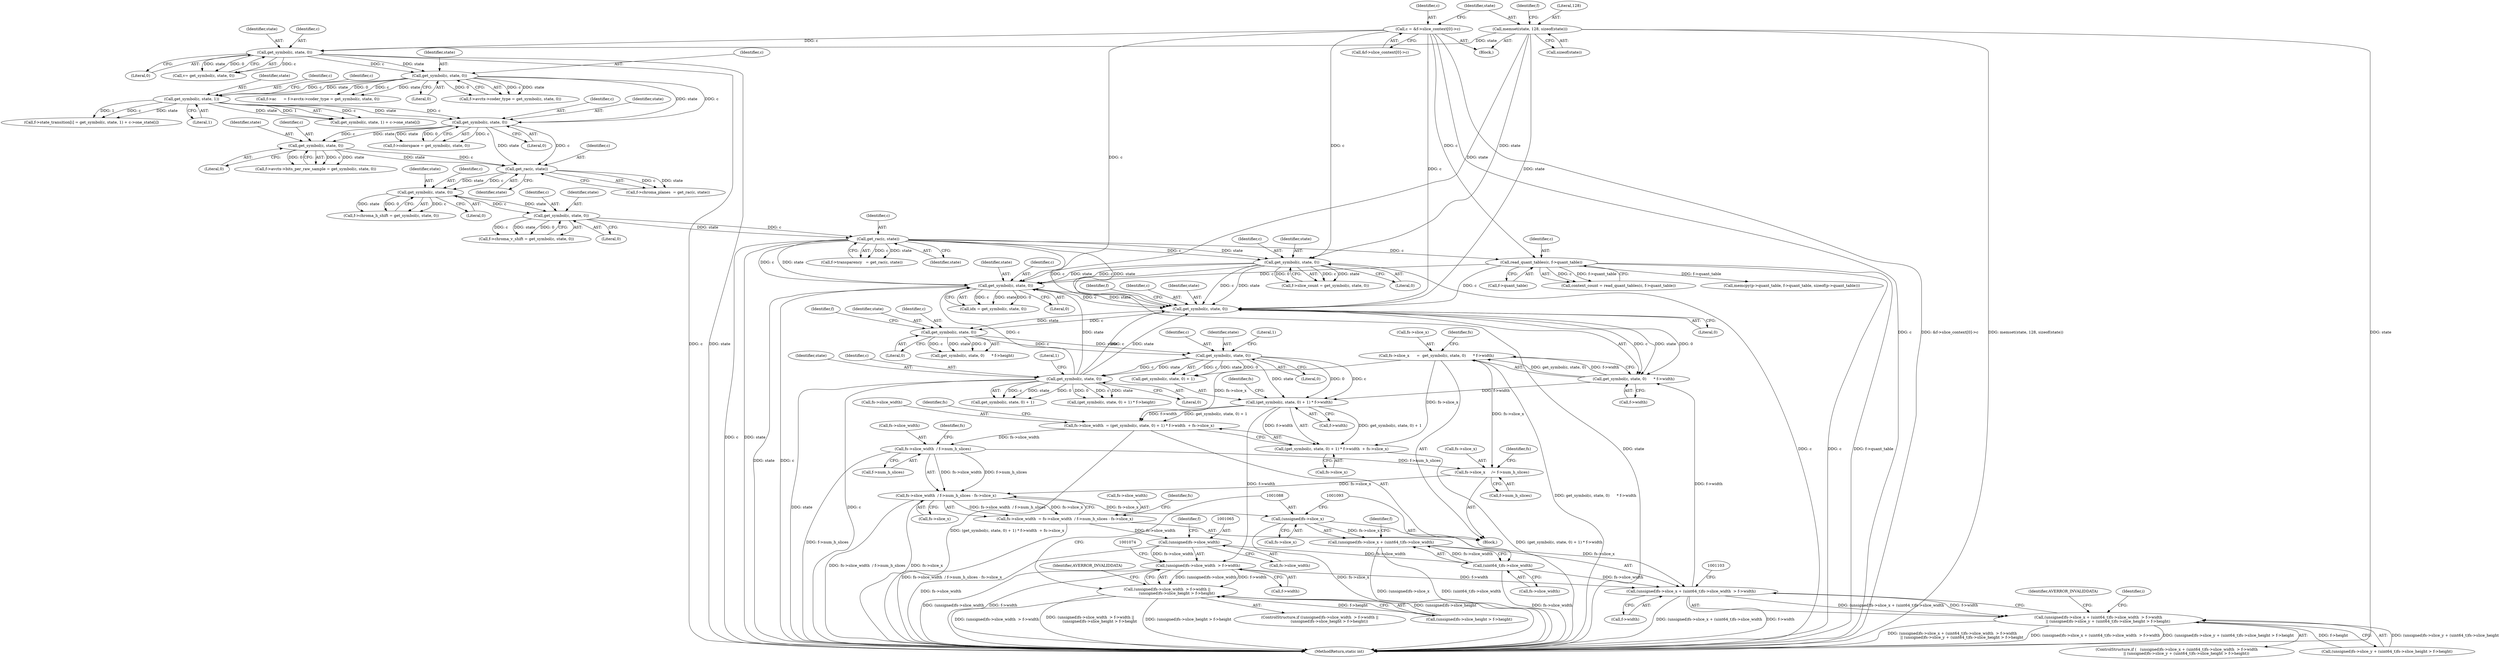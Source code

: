 digraph "1_FFmpeg_547d690d676064069d44703a1917e0dab7e33445@pointer" {
"1000957" [label="(Call,fs->slice_x      =  get_symbol(c, state, 0)      * f->width)"];
"1000961" [label="(Call,get_symbol(c, state, 0)      * f->width)"];
"1000962" [label="(Call,get_symbol(c, state, 0))"];
"1001147" [label="(Call,get_symbol(c, state, 0))"];
"1001006" [label="(Call,get_symbol(c, state, 0))"];
"1000988" [label="(Call,get_symbol(c, state, 0))"];
"1000974" [label="(Call,get_symbol(c, state, 0))"];
"1000113" [label="(Call,c = &f->slice_context[0]->c)"];
"1000814" [label="(Call,get_symbol(c, state, 0))"];
"1000258" [label="(Call,get_rac(c, state))"];
"1000250" [label="(Call,get_symbol(c, state, 0))"];
"1000242" [label="(Call,get_symbol(c, state, 0))"];
"1000235" [label="(Call,get_rac(c, state))"];
"1000227" [label="(Call,get_symbol(c, state, 0))"];
"1000211" [label="(Call,get_symbol(c, state, 0))"];
"1000171" [label="(Call,get_symbol(c, state, 0))"];
"1000138" [label="(Call,get_symbol(c, state, 0))"];
"1000123" [label="(Call,memset(state, 128, sizeof(state)))"];
"1000198" [label="(Call,get_symbol(c, state, 1))"];
"1000784" [label="(Call,read_quant_tables(c, f->quant_table))"];
"1001085" [label="(Call,(unsigned)fs->slice_x + (uint64_t)fs->slice_width  > f->width)"];
"1001087" [label="(Call,(unsigned)fs->slice_x)"];
"1001035" [label="(Call,fs->slice_width  / f->num_h_slices - fs->slice_x)"];
"1001036" [label="(Call,fs->slice_width  / f->num_h_slices)"];
"1000981" [label="(Call,fs->slice_width  = (get_symbol(c, state, 0) + 1) * f->width  + fs->slice_x)"];
"1000986" [label="(Call,(get_symbol(c, state, 0) + 1) * f->width)"];
"1000957" [label="(Call,fs->slice_x      =  get_symbol(c, state, 0)      * f->width)"];
"1001017" [label="(Call,fs->slice_x     /= f->num_h_slices)"];
"1001092" [label="(Call,(uint64_t)fs->slice_width)"];
"1001064" [label="(Call,(unsigned)fs->slice_width)"];
"1001031" [label="(Call,fs->slice_width  = fs->slice_width  / f->num_h_slices - fs->slice_x)"];
"1001063" [label="(Call,(unsigned)fs->slice_width  > f->width)"];
"1001062" [label="(Call,(unsigned)fs->slice_width  > f->width ||\n                (unsigned)fs->slice_height > f->height)"];
"1000985" [label="(Call,(get_symbol(c, state, 0) + 1) * f->width  + fs->slice_x)"];
"1001084" [label="(Call,(unsigned)fs->slice_x + (uint64_t)fs->slice_width  > f->width\n                || (unsigned)fs->slice_y + (uint64_t)fs->slice_height > f->height)"];
"1001086" [label="(Call,(unsigned)fs->slice_x + (uint64_t)fs->slice_width)"];
"1001008" [label="(Identifier,state)"];
"1000990" [label="(Identifier,state)"];
"1001063" [label="(Call,(unsigned)fs->slice_width  > f->width)"];
"1000243" [label="(Identifier,c)"];
"1000254" [label="(Call,f->transparency   = get_rac(c, state))"];
"1000810" [label="(Call,f->slice_count = get_symbol(c, state, 0))"];
"1000231" [label="(Call,f->chroma_planes  = get_rac(c, state))"];
"1000229" [label="(Identifier,state)"];
"1001017" [label="(Call,fs->slice_x     /= f->num_h_slices)"];
"1000114" [label="(Identifier,c)"];
"1000200" [label="(Identifier,state)"];
"1000971" [label="(Identifier,fs)"];
"1001062" [label="(Call,(unsigned)fs->slice_width  > f->width ||\n                (unsigned)fs->slice_height > f->height)"];
"1001092" [label="(Call,(uint64_t)fs->slice_width)"];
"1000207" [label="(Call,f->colorspace = get_symbol(c, state, 0))"];
"1001089" [label="(Call,fs->slice_x)"];
"1001005" [label="(Call,get_symbol(c, state, 0) + 1)"];
"1001004" [label="(Call,(get_symbol(c, state, 0) + 1) * f->height)"];
"1001037" [label="(Call,fs->slice_width)"];
"1001040" [label="(Call,f->num_h_slices)"];
"1001043" [label="(Call,fs->slice_x)"];
"1000966" [label="(Call,f->width)"];
"1000171" [label="(Call,get_symbol(c, state, 0))"];
"1000963" [label="(Identifier,c)"];
"1000964" [label="(Identifier,state)"];
"1000814" [label="(Call,get_symbol(c, state, 0))"];
"1000199" [label="(Identifier,c)"];
"1000246" [label="(Call,f->chroma_v_shift = get_symbol(c, state, 0))"];
"1000212" [label="(Identifier,c)"];
"1000987" [label="(Call,get_symbol(c, state, 0) + 1)"];
"1001116" [label="(Identifier,AVERROR_INVALIDDATA)"];
"1000958" [label="(Call,fs->slice_x)"];
"1000123" [label="(Call,memset(state, 128, sizeof(state)))"];
"1000973" [label="(Call,get_symbol(c, state, 0)      * f->height)"];
"1000161" [label="(Call,f->ac      = f->avctx->coder_type = get_symbol(c, state, 0))"];
"1000228" [label="(Identifier,c)"];
"1001241" [label="(MethodReturn,static int)"];
"1001149" [label="(Identifier,state)"];
"1000259" [label="(Identifier,c)"];
"1000124" [label="(Identifier,state)"];
"1000997" [label="(Identifier,fs)"];
"1001082" [label="(Identifier,AVERROR_INVALIDDATA)"];
"1000242" [label="(Call,get_symbol(c, state, 0))"];
"1000230" [label="(Literal,0)"];
"1000957" [label="(Call,fs->slice_x      =  get_symbol(c, state, 0)      * f->width)"];
"1000245" [label="(Literal,0)"];
"1000227" [label="(Call,get_symbol(c, state, 0))"];
"1001085" [label="(Call,(unsigned)fs->slice_x + (uint64_t)fs->slice_width  > f->width)"];
"1001026" [label="(Identifier,fs)"];
"1000125" [label="(Literal,128)"];
"1000173" [label="(Identifier,state)"];
"1001061" [label="(ControlStructure,if ((unsigned)fs->slice_width  > f->width ||\n                (unsigned)fs->slice_height > f->height))"];
"1000962" [label="(Call,get_symbol(c, state, 0))"];
"1000992" [label="(Literal,1)"];
"1001072" [label="(Call,(unsigned)fs->slice_height > f->height)"];
"1001018" [label="(Call,fs->slice_x)"];
"1000244" [label="(Identifier,state)"];
"1000131" [label="(Identifier,f)"];
"1000986" [label="(Call,(get_symbol(c, state, 0) + 1) * f->width)"];
"1001006" [label="(Call,get_symbol(c, state, 0))"];
"1000138" [label="(Call,get_symbol(c, state, 0))"];
"1000981" [label="(Call,fs->slice_width  = (get_symbol(c, state, 0) + 1) * f->width  + fs->slice_x)"];
"1000982" [label="(Call,fs->slice_width)"];
"1001032" [label="(Call,fs->slice_width)"];
"1001100" [label="(Call,(unsigned)fs->slice_y + (uint64_t)fs->slice_height > f->height)"];
"1001094" [label="(Call,fs->slice_width)"];
"1001048" [label="(Identifier,fs)"];
"1001001" [label="(Identifier,fs)"];
"1000784" [label="(Call,read_quant_tables(c, f->quant_table))"];
"1000961" [label="(Call,get_symbol(c, state, 0)      * f->width)"];
"1000815" [label="(Identifier,c)"];
"1000238" [label="(Call,f->chroma_h_shift = get_symbol(c, state, 0))"];
"1000141" [label="(Literal,0)"];
"1000250" [label="(Call,get_symbol(c, state, 0))"];
"1000988" [label="(Call,get_symbol(c, state, 0))"];
"1001036" [label="(Call,fs->slice_width  / f->num_h_slices)"];
"1000172" [label="(Identifier,c)"];
"1000786" [label="(Call,f->quant_table)"];
"1000191" [label="(Call,f->state_transition[i] = get_symbol(c, state, 1) + c->one_state[i])"];
"1000140" [label="(Identifier,state)"];
"1000260" [label="(Identifier,state)"];
"1001070" [label="(Identifier,f)"];
"1000139" [label="(Identifier,c)"];
"1000782" [label="(Call,context_count = read_quant_tables(c, f->quant_table))"];
"1001007" [label="(Identifier,c)"];
"1001087" [label="(Call,(unsigned)fs->slice_x)"];
"1000251" [label="(Identifier,c)"];
"1000174" [label="(Literal,0)"];
"1000126" [label="(Call,sizeof(state))"];
"1001098" [label="(Identifier,f)"];
"1000965" [label="(Literal,0)"];
"1001021" [label="(Call,f->num_h_slices)"];
"1000213" [label="(Identifier,state)"];
"1000198" [label="(Call,get_symbol(c, state, 1))"];
"1001148" [label="(Identifier,c)"];
"1001064" [label="(Call,(unsigned)fs->slice_width)"];
"1001031" [label="(Call,fs->slice_width  = fs->slice_width  / f->num_h_slices - fs->slice_x)"];
"1000967" [label="(Identifier,f)"];
"1000991" [label="(Literal,0)"];
"1001010" [label="(Literal,1)"];
"1000785" [label="(Identifier,c)"];
"1000975" [label="(Identifier,c)"];
"1001044" [label="(Identifier,fs)"];
"1001147" [label="(Call,get_symbol(c, state, 0))"];
"1000204" [label="(Identifier,c)"];
"1000201" [label="(Literal,1)"];
"1000993" [label="(Call,f->width)"];
"1001066" [label="(Call,fs->slice_width)"];
"1000258" [label="(Call,get_rac(c, state))"];
"1000165" [label="(Call,f->avctx->coder_type = get_symbol(c, state, 0))"];
"1000979" [label="(Identifier,f)"];
"1000976" [label="(Identifier,state)"];
"1000197" [label="(Call,get_symbol(c, state, 1) + c->one_state[i])"];
"1001035" [label="(Call,fs->slice_width  / f->num_h_slices - fs->slice_x)"];
"1001097" [label="(Call,f->width)"];
"1001083" [label="(ControlStructure,if (   (unsigned)fs->slice_x + (uint64_t)fs->slice_width  > f->width\n                || (unsigned)fs->slice_y + (uint64_t)fs->slice_height > f->height))"];
"1000237" [label="(Identifier,state)"];
"1000113" [label="(Call,c = &f->slice_context[0]->c)"];
"1000985" [label="(Call,(get_symbol(c, state, 0) + 1) * f->width  + fs->slice_x)"];
"1000235" [label="(Call,get_rac(c, state))"];
"1000214" [label="(Literal,0)"];
"1000996" [label="(Call,fs->slice_x)"];
"1001195" [label="(Call,memcpy(p->quant_table, f->quant_table, sizeof(p->quant_table)))"];
"1001145" [label="(Call,idx = get_symbol(c, state, 0))"];
"1000252" [label="(Identifier,state)"];
"1001009" [label="(Literal,0)"];
"1000221" [label="(Call,f->avctx->bits_per_raw_sample = get_symbol(c, state, 0))"];
"1000956" [label="(Block,)"];
"1000816" [label="(Identifier,state)"];
"1000136" [label="(Call,v= get_symbol(c, state, 0))"];
"1000253" [label="(Literal,0)"];
"1000236" [label="(Identifier,c)"];
"1000977" [label="(Literal,0)"];
"1000115" [label="(Call,&f->slice_context[0]->c)"];
"1000817" [label="(Literal,0)"];
"1000989" [label="(Identifier,c)"];
"1000104" [label="(Block,)"];
"1001086" [label="(Call,(unsigned)fs->slice_x + (uint64_t)fs->slice_width)"];
"1001150" [label="(Literal,0)"];
"1001084" [label="(Call,(unsigned)fs->slice_x + (uint64_t)fs->slice_width  > f->width\n                || (unsigned)fs->slice_y + (uint64_t)fs->slice_height > f->height)"];
"1001069" [label="(Call,f->width)"];
"1000211" [label="(Call,get_symbol(c, state, 0))"];
"1000974" [label="(Call,get_symbol(c, state, 0))"];
"1001119" [label="(Identifier,i)"];
"1000957" -> "1000956"  [label="AST: "];
"1000957" -> "1000961"  [label="CFG: "];
"1000958" -> "1000957"  [label="AST: "];
"1000961" -> "1000957"  [label="AST: "];
"1000971" -> "1000957"  [label="CFG: "];
"1000957" -> "1001241"  [label="DDG: get_symbol(c, state, 0)      * f->width"];
"1000961" -> "1000957"  [label="DDG: get_symbol(c, state, 0)"];
"1000961" -> "1000957"  [label="DDG: f->width"];
"1000957" -> "1000981"  [label="DDG: fs->slice_x"];
"1000957" -> "1000985"  [label="DDG: fs->slice_x"];
"1000957" -> "1001017"  [label="DDG: fs->slice_x"];
"1000961" -> "1000966"  [label="CFG: "];
"1000962" -> "1000961"  [label="AST: "];
"1000966" -> "1000961"  [label="AST: "];
"1000962" -> "1000961"  [label="DDG: c"];
"1000962" -> "1000961"  [label="DDG: state"];
"1000962" -> "1000961"  [label="DDG: 0"];
"1001085" -> "1000961"  [label="DDG: f->width"];
"1000961" -> "1000986"  [label="DDG: f->width"];
"1000962" -> "1000965"  [label="CFG: "];
"1000963" -> "1000962"  [label="AST: "];
"1000964" -> "1000962"  [label="AST: "];
"1000965" -> "1000962"  [label="AST: "];
"1000967" -> "1000962"  [label="CFG: "];
"1001147" -> "1000962"  [label="DDG: c"];
"1001147" -> "1000962"  [label="DDG: state"];
"1001006" -> "1000962"  [label="DDG: c"];
"1001006" -> "1000962"  [label="DDG: state"];
"1000113" -> "1000962"  [label="DDG: c"];
"1000814" -> "1000962"  [label="DDG: c"];
"1000814" -> "1000962"  [label="DDG: state"];
"1000258" -> "1000962"  [label="DDG: c"];
"1000258" -> "1000962"  [label="DDG: state"];
"1000784" -> "1000962"  [label="DDG: c"];
"1000123" -> "1000962"  [label="DDG: state"];
"1000962" -> "1000974"  [label="DDG: c"];
"1000962" -> "1000974"  [label="DDG: state"];
"1001147" -> "1001145"  [label="AST: "];
"1001147" -> "1001150"  [label="CFG: "];
"1001148" -> "1001147"  [label="AST: "];
"1001149" -> "1001147"  [label="AST: "];
"1001150" -> "1001147"  [label="AST: "];
"1001145" -> "1001147"  [label="CFG: "];
"1001147" -> "1001241"  [label="DDG: c"];
"1001147" -> "1001241"  [label="DDG: state"];
"1001147" -> "1001145"  [label="DDG: c"];
"1001147" -> "1001145"  [label="DDG: state"];
"1001147" -> "1001145"  [label="DDG: 0"];
"1001006" -> "1001147"  [label="DDG: c"];
"1001006" -> "1001147"  [label="DDG: state"];
"1000113" -> "1001147"  [label="DDG: c"];
"1000814" -> "1001147"  [label="DDG: c"];
"1000814" -> "1001147"  [label="DDG: state"];
"1000258" -> "1001147"  [label="DDG: c"];
"1000258" -> "1001147"  [label="DDG: state"];
"1000784" -> "1001147"  [label="DDG: c"];
"1000123" -> "1001147"  [label="DDG: state"];
"1001006" -> "1001005"  [label="AST: "];
"1001006" -> "1001009"  [label="CFG: "];
"1001007" -> "1001006"  [label="AST: "];
"1001008" -> "1001006"  [label="AST: "];
"1001009" -> "1001006"  [label="AST: "];
"1001010" -> "1001006"  [label="CFG: "];
"1001006" -> "1001241"  [label="DDG: state"];
"1001006" -> "1001241"  [label="DDG: c"];
"1001006" -> "1001004"  [label="DDG: c"];
"1001006" -> "1001004"  [label="DDG: state"];
"1001006" -> "1001004"  [label="DDG: 0"];
"1001006" -> "1001005"  [label="DDG: c"];
"1001006" -> "1001005"  [label="DDG: state"];
"1001006" -> "1001005"  [label="DDG: 0"];
"1000988" -> "1001006"  [label="DDG: c"];
"1000988" -> "1001006"  [label="DDG: state"];
"1000988" -> "1000987"  [label="AST: "];
"1000988" -> "1000991"  [label="CFG: "];
"1000989" -> "1000988"  [label="AST: "];
"1000990" -> "1000988"  [label="AST: "];
"1000991" -> "1000988"  [label="AST: "];
"1000992" -> "1000988"  [label="CFG: "];
"1000988" -> "1000986"  [label="DDG: c"];
"1000988" -> "1000986"  [label="DDG: state"];
"1000988" -> "1000986"  [label="DDG: 0"];
"1000988" -> "1000987"  [label="DDG: c"];
"1000988" -> "1000987"  [label="DDG: state"];
"1000988" -> "1000987"  [label="DDG: 0"];
"1000974" -> "1000988"  [label="DDG: c"];
"1000974" -> "1000988"  [label="DDG: state"];
"1000974" -> "1000973"  [label="AST: "];
"1000974" -> "1000977"  [label="CFG: "];
"1000975" -> "1000974"  [label="AST: "];
"1000976" -> "1000974"  [label="AST: "];
"1000977" -> "1000974"  [label="AST: "];
"1000979" -> "1000974"  [label="CFG: "];
"1000974" -> "1000973"  [label="DDG: c"];
"1000974" -> "1000973"  [label="DDG: state"];
"1000974" -> "1000973"  [label="DDG: 0"];
"1000113" -> "1000104"  [label="AST: "];
"1000113" -> "1000115"  [label="CFG: "];
"1000114" -> "1000113"  [label="AST: "];
"1000115" -> "1000113"  [label="AST: "];
"1000124" -> "1000113"  [label="CFG: "];
"1000113" -> "1001241"  [label="DDG: c"];
"1000113" -> "1001241"  [label="DDG: &f->slice_context[0]->c"];
"1000113" -> "1000138"  [label="DDG: c"];
"1000113" -> "1000784"  [label="DDG: c"];
"1000113" -> "1000814"  [label="DDG: c"];
"1000814" -> "1000810"  [label="AST: "];
"1000814" -> "1000817"  [label="CFG: "];
"1000815" -> "1000814"  [label="AST: "];
"1000816" -> "1000814"  [label="AST: "];
"1000817" -> "1000814"  [label="AST: "];
"1000810" -> "1000814"  [label="CFG: "];
"1000814" -> "1001241"  [label="DDG: state"];
"1000814" -> "1001241"  [label="DDG: c"];
"1000814" -> "1000810"  [label="DDG: c"];
"1000814" -> "1000810"  [label="DDG: state"];
"1000814" -> "1000810"  [label="DDG: 0"];
"1000258" -> "1000814"  [label="DDG: c"];
"1000258" -> "1000814"  [label="DDG: state"];
"1000123" -> "1000814"  [label="DDG: state"];
"1000258" -> "1000254"  [label="AST: "];
"1000258" -> "1000260"  [label="CFG: "];
"1000259" -> "1000258"  [label="AST: "];
"1000260" -> "1000258"  [label="AST: "];
"1000254" -> "1000258"  [label="CFG: "];
"1000258" -> "1001241"  [label="DDG: c"];
"1000258" -> "1001241"  [label="DDG: state"];
"1000258" -> "1000254"  [label="DDG: c"];
"1000258" -> "1000254"  [label="DDG: state"];
"1000250" -> "1000258"  [label="DDG: c"];
"1000250" -> "1000258"  [label="DDG: state"];
"1000258" -> "1000784"  [label="DDG: c"];
"1000250" -> "1000246"  [label="AST: "];
"1000250" -> "1000253"  [label="CFG: "];
"1000251" -> "1000250"  [label="AST: "];
"1000252" -> "1000250"  [label="AST: "];
"1000253" -> "1000250"  [label="AST: "];
"1000246" -> "1000250"  [label="CFG: "];
"1000250" -> "1000246"  [label="DDG: c"];
"1000250" -> "1000246"  [label="DDG: state"];
"1000250" -> "1000246"  [label="DDG: 0"];
"1000242" -> "1000250"  [label="DDG: c"];
"1000242" -> "1000250"  [label="DDG: state"];
"1000242" -> "1000238"  [label="AST: "];
"1000242" -> "1000245"  [label="CFG: "];
"1000243" -> "1000242"  [label="AST: "];
"1000244" -> "1000242"  [label="AST: "];
"1000245" -> "1000242"  [label="AST: "];
"1000238" -> "1000242"  [label="CFG: "];
"1000242" -> "1000238"  [label="DDG: c"];
"1000242" -> "1000238"  [label="DDG: state"];
"1000242" -> "1000238"  [label="DDG: 0"];
"1000235" -> "1000242"  [label="DDG: c"];
"1000235" -> "1000242"  [label="DDG: state"];
"1000235" -> "1000231"  [label="AST: "];
"1000235" -> "1000237"  [label="CFG: "];
"1000236" -> "1000235"  [label="AST: "];
"1000237" -> "1000235"  [label="AST: "];
"1000231" -> "1000235"  [label="CFG: "];
"1000235" -> "1000231"  [label="DDG: c"];
"1000235" -> "1000231"  [label="DDG: state"];
"1000227" -> "1000235"  [label="DDG: c"];
"1000227" -> "1000235"  [label="DDG: state"];
"1000211" -> "1000235"  [label="DDG: c"];
"1000211" -> "1000235"  [label="DDG: state"];
"1000227" -> "1000221"  [label="AST: "];
"1000227" -> "1000230"  [label="CFG: "];
"1000228" -> "1000227"  [label="AST: "];
"1000229" -> "1000227"  [label="AST: "];
"1000230" -> "1000227"  [label="AST: "];
"1000221" -> "1000227"  [label="CFG: "];
"1000227" -> "1000221"  [label="DDG: c"];
"1000227" -> "1000221"  [label="DDG: state"];
"1000227" -> "1000221"  [label="DDG: 0"];
"1000211" -> "1000227"  [label="DDG: c"];
"1000211" -> "1000227"  [label="DDG: state"];
"1000211" -> "1000207"  [label="AST: "];
"1000211" -> "1000214"  [label="CFG: "];
"1000212" -> "1000211"  [label="AST: "];
"1000213" -> "1000211"  [label="AST: "];
"1000214" -> "1000211"  [label="AST: "];
"1000207" -> "1000211"  [label="CFG: "];
"1000211" -> "1000207"  [label="DDG: c"];
"1000211" -> "1000207"  [label="DDG: state"];
"1000211" -> "1000207"  [label="DDG: 0"];
"1000171" -> "1000211"  [label="DDG: c"];
"1000171" -> "1000211"  [label="DDG: state"];
"1000198" -> "1000211"  [label="DDG: c"];
"1000198" -> "1000211"  [label="DDG: state"];
"1000171" -> "1000165"  [label="AST: "];
"1000171" -> "1000174"  [label="CFG: "];
"1000172" -> "1000171"  [label="AST: "];
"1000173" -> "1000171"  [label="AST: "];
"1000174" -> "1000171"  [label="AST: "];
"1000165" -> "1000171"  [label="CFG: "];
"1000171" -> "1000161"  [label="DDG: c"];
"1000171" -> "1000161"  [label="DDG: state"];
"1000171" -> "1000161"  [label="DDG: 0"];
"1000171" -> "1000165"  [label="DDG: c"];
"1000171" -> "1000165"  [label="DDG: state"];
"1000171" -> "1000165"  [label="DDG: 0"];
"1000138" -> "1000171"  [label="DDG: c"];
"1000138" -> "1000171"  [label="DDG: state"];
"1000171" -> "1000198"  [label="DDG: c"];
"1000171" -> "1000198"  [label="DDG: state"];
"1000138" -> "1000136"  [label="AST: "];
"1000138" -> "1000141"  [label="CFG: "];
"1000139" -> "1000138"  [label="AST: "];
"1000140" -> "1000138"  [label="AST: "];
"1000141" -> "1000138"  [label="AST: "];
"1000136" -> "1000138"  [label="CFG: "];
"1000138" -> "1001241"  [label="DDG: c"];
"1000138" -> "1001241"  [label="DDG: state"];
"1000138" -> "1000136"  [label="DDG: c"];
"1000138" -> "1000136"  [label="DDG: state"];
"1000138" -> "1000136"  [label="DDG: 0"];
"1000123" -> "1000138"  [label="DDG: state"];
"1000123" -> "1000104"  [label="AST: "];
"1000123" -> "1000126"  [label="CFG: "];
"1000124" -> "1000123"  [label="AST: "];
"1000125" -> "1000123"  [label="AST: "];
"1000126" -> "1000123"  [label="AST: "];
"1000131" -> "1000123"  [label="CFG: "];
"1000123" -> "1001241"  [label="DDG: memset(state, 128, sizeof(state))"];
"1000123" -> "1001241"  [label="DDG: state"];
"1000198" -> "1000197"  [label="AST: "];
"1000198" -> "1000201"  [label="CFG: "];
"1000199" -> "1000198"  [label="AST: "];
"1000200" -> "1000198"  [label="AST: "];
"1000201" -> "1000198"  [label="AST: "];
"1000204" -> "1000198"  [label="CFG: "];
"1000198" -> "1000191"  [label="DDG: c"];
"1000198" -> "1000191"  [label="DDG: state"];
"1000198" -> "1000191"  [label="DDG: 1"];
"1000198" -> "1000197"  [label="DDG: c"];
"1000198" -> "1000197"  [label="DDG: state"];
"1000198" -> "1000197"  [label="DDG: 1"];
"1000784" -> "1000782"  [label="AST: "];
"1000784" -> "1000786"  [label="CFG: "];
"1000785" -> "1000784"  [label="AST: "];
"1000786" -> "1000784"  [label="AST: "];
"1000782" -> "1000784"  [label="CFG: "];
"1000784" -> "1001241"  [label="DDG: c"];
"1000784" -> "1001241"  [label="DDG: f->quant_table"];
"1000784" -> "1000782"  [label="DDG: c"];
"1000784" -> "1000782"  [label="DDG: f->quant_table"];
"1000784" -> "1001195"  [label="DDG: f->quant_table"];
"1001085" -> "1001084"  [label="AST: "];
"1001085" -> "1001097"  [label="CFG: "];
"1001086" -> "1001085"  [label="AST: "];
"1001097" -> "1001085"  [label="AST: "];
"1001103" -> "1001085"  [label="CFG: "];
"1001084" -> "1001085"  [label="CFG: "];
"1001085" -> "1001241"  [label="DDG: f->width"];
"1001085" -> "1001241"  [label="DDG: (unsigned)fs->slice_x + (uint64_t)fs->slice_width"];
"1001085" -> "1001084"  [label="DDG: (unsigned)fs->slice_x + (uint64_t)fs->slice_width"];
"1001085" -> "1001084"  [label="DDG: f->width"];
"1001087" -> "1001085"  [label="DDG: fs->slice_x"];
"1001092" -> "1001085"  [label="DDG: fs->slice_width"];
"1001063" -> "1001085"  [label="DDG: f->width"];
"1001087" -> "1001086"  [label="AST: "];
"1001087" -> "1001089"  [label="CFG: "];
"1001088" -> "1001087"  [label="AST: "];
"1001089" -> "1001087"  [label="AST: "];
"1001093" -> "1001087"  [label="CFG: "];
"1001087" -> "1001241"  [label="DDG: fs->slice_x"];
"1001087" -> "1001086"  [label="DDG: fs->slice_x"];
"1001035" -> "1001087"  [label="DDG: fs->slice_x"];
"1001035" -> "1001031"  [label="AST: "];
"1001035" -> "1001043"  [label="CFG: "];
"1001036" -> "1001035"  [label="AST: "];
"1001043" -> "1001035"  [label="AST: "];
"1001031" -> "1001035"  [label="CFG: "];
"1001035" -> "1001241"  [label="DDG: fs->slice_width  / f->num_h_slices"];
"1001035" -> "1001241"  [label="DDG: fs->slice_x"];
"1001035" -> "1001031"  [label="DDG: fs->slice_width  / f->num_h_slices"];
"1001035" -> "1001031"  [label="DDG: fs->slice_x"];
"1001036" -> "1001035"  [label="DDG: fs->slice_width"];
"1001036" -> "1001035"  [label="DDG: f->num_h_slices"];
"1001017" -> "1001035"  [label="DDG: fs->slice_x"];
"1001036" -> "1001040"  [label="CFG: "];
"1001037" -> "1001036"  [label="AST: "];
"1001040" -> "1001036"  [label="AST: "];
"1001044" -> "1001036"  [label="CFG: "];
"1001036" -> "1001241"  [label="DDG: f->num_h_slices"];
"1001036" -> "1001017"  [label="DDG: f->num_h_slices"];
"1000981" -> "1001036"  [label="DDG: fs->slice_width"];
"1000981" -> "1000956"  [label="AST: "];
"1000981" -> "1000985"  [label="CFG: "];
"1000982" -> "1000981"  [label="AST: "];
"1000985" -> "1000981"  [label="AST: "];
"1001001" -> "1000981"  [label="CFG: "];
"1000981" -> "1001241"  [label="DDG: (get_symbol(c, state, 0) + 1) * f->width  + fs->slice_x"];
"1000986" -> "1000981"  [label="DDG: get_symbol(c, state, 0) + 1"];
"1000986" -> "1000981"  [label="DDG: f->width"];
"1000986" -> "1000985"  [label="AST: "];
"1000986" -> "1000993"  [label="CFG: "];
"1000987" -> "1000986"  [label="AST: "];
"1000993" -> "1000986"  [label="AST: "];
"1000997" -> "1000986"  [label="CFG: "];
"1000986" -> "1000985"  [label="DDG: get_symbol(c, state, 0) + 1"];
"1000986" -> "1000985"  [label="DDG: f->width"];
"1000986" -> "1001063"  [label="DDG: f->width"];
"1001017" -> "1000956"  [label="AST: "];
"1001017" -> "1001021"  [label="CFG: "];
"1001018" -> "1001017"  [label="AST: "];
"1001021" -> "1001017"  [label="AST: "];
"1001026" -> "1001017"  [label="CFG: "];
"1001092" -> "1001086"  [label="AST: "];
"1001092" -> "1001094"  [label="CFG: "];
"1001093" -> "1001092"  [label="AST: "];
"1001094" -> "1001092"  [label="AST: "];
"1001086" -> "1001092"  [label="CFG: "];
"1001092" -> "1001241"  [label="DDG: fs->slice_width"];
"1001092" -> "1001086"  [label="DDG: fs->slice_width"];
"1001064" -> "1001092"  [label="DDG: fs->slice_width"];
"1001064" -> "1001063"  [label="AST: "];
"1001064" -> "1001066"  [label="CFG: "];
"1001065" -> "1001064"  [label="AST: "];
"1001066" -> "1001064"  [label="AST: "];
"1001070" -> "1001064"  [label="CFG: "];
"1001064" -> "1001241"  [label="DDG: fs->slice_width"];
"1001064" -> "1001063"  [label="DDG: fs->slice_width"];
"1001031" -> "1001064"  [label="DDG: fs->slice_width"];
"1001031" -> "1000956"  [label="AST: "];
"1001032" -> "1001031"  [label="AST: "];
"1001048" -> "1001031"  [label="CFG: "];
"1001031" -> "1001241"  [label="DDG: fs->slice_width  / f->num_h_slices - fs->slice_x"];
"1001063" -> "1001062"  [label="AST: "];
"1001063" -> "1001069"  [label="CFG: "];
"1001069" -> "1001063"  [label="AST: "];
"1001074" -> "1001063"  [label="CFG: "];
"1001062" -> "1001063"  [label="CFG: "];
"1001063" -> "1001241"  [label="DDG: (unsigned)fs->slice_width"];
"1001063" -> "1001241"  [label="DDG: f->width"];
"1001063" -> "1001062"  [label="DDG: (unsigned)fs->slice_width"];
"1001063" -> "1001062"  [label="DDG: f->width"];
"1001062" -> "1001061"  [label="AST: "];
"1001062" -> "1001072"  [label="CFG: "];
"1001072" -> "1001062"  [label="AST: "];
"1001082" -> "1001062"  [label="CFG: "];
"1001088" -> "1001062"  [label="CFG: "];
"1001062" -> "1001241"  [label="DDG: (unsigned)fs->slice_width  > f->width ||\n                (unsigned)fs->slice_height > f->height"];
"1001062" -> "1001241"  [label="DDG: (unsigned)fs->slice_height > f->height"];
"1001062" -> "1001241"  [label="DDG: (unsigned)fs->slice_width  > f->width"];
"1001072" -> "1001062"  [label="DDG: (unsigned)fs->slice_height"];
"1001072" -> "1001062"  [label="DDG: f->height"];
"1000985" -> "1000996"  [label="CFG: "];
"1000996" -> "1000985"  [label="AST: "];
"1000985" -> "1001241"  [label="DDG: (get_symbol(c, state, 0) + 1) * f->width"];
"1001084" -> "1001083"  [label="AST: "];
"1001084" -> "1001100"  [label="CFG: "];
"1001100" -> "1001084"  [label="AST: "];
"1001116" -> "1001084"  [label="CFG: "];
"1001119" -> "1001084"  [label="CFG: "];
"1001084" -> "1001241"  [label="DDG: (unsigned)fs->slice_x + (uint64_t)fs->slice_width  > f->width"];
"1001084" -> "1001241"  [label="DDG: (unsigned)fs->slice_y + (uint64_t)fs->slice_height > f->height"];
"1001084" -> "1001241"  [label="DDG: (unsigned)fs->slice_x + (uint64_t)fs->slice_width  > f->width\n                || (unsigned)fs->slice_y + (uint64_t)fs->slice_height > f->height"];
"1001100" -> "1001084"  [label="DDG: (unsigned)fs->slice_y + (uint64_t)fs->slice_height"];
"1001100" -> "1001084"  [label="DDG: f->height"];
"1001098" -> "1001086"  [label="CFG: "];
"1001086" -> "1001241"  [label="DDG: (unsigned)fs->slice_x"];
"1001086" -> "1001241"  [label="DDG: (uint64_t)fs->slice_width"];
}
